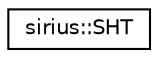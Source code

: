 digraph "Graphical Class Hierarchy"
{
 // INTERACTIVE_SVG=YES
  edge [fontname="Helvetica",fontsize="10",labelfontname="Helvetica",labelfontsize="10"];
  node [fontname="Helvetica",fontsize="10",shape=record];
  rankdir="LR";
  Node1 [label="sirius::SHT",height=0.2,width=0.4,color="black", fillcolor="white", style="filled",URL="$classsirius_1_1_s_h_t.html",tooltip="Spherical harmonics transformation. "];
}
